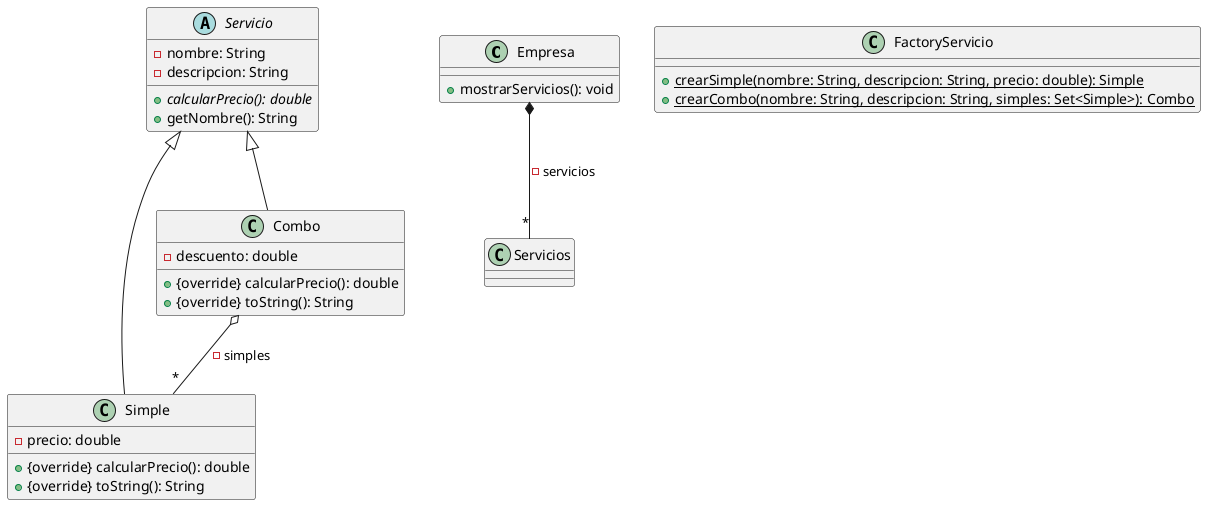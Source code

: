 @startuml

class Empresa {
    + mostrarServicios(): void
}

abstract class Servicio {
   - nombre: String
   - descripcion: String
   + {abstract} calcularPrecio(): double
   + getNombre(): String
}

class FactoryServicio {
    + {static} crearSimple(nombre: String, descripcion: String, precio: double): Simple
    + {static} crearCombo(nombre: String, descripcion: String, simples: Set<Simple>): Combo
}

class Simple {
   - precio: double
   + {override} calcularPrecio(): double
   + {override} toString(): String
}

class Combo {
   - descuento: double
   + {override} calcularPrecio(): double
   + {override} toString(): String
}

Empresa *-- "*" Servicios : -servicios
Simple -up-|> Servicio
Combo -up-|> Servicio
Combo o-- "*" Simple : -simples

@enduml